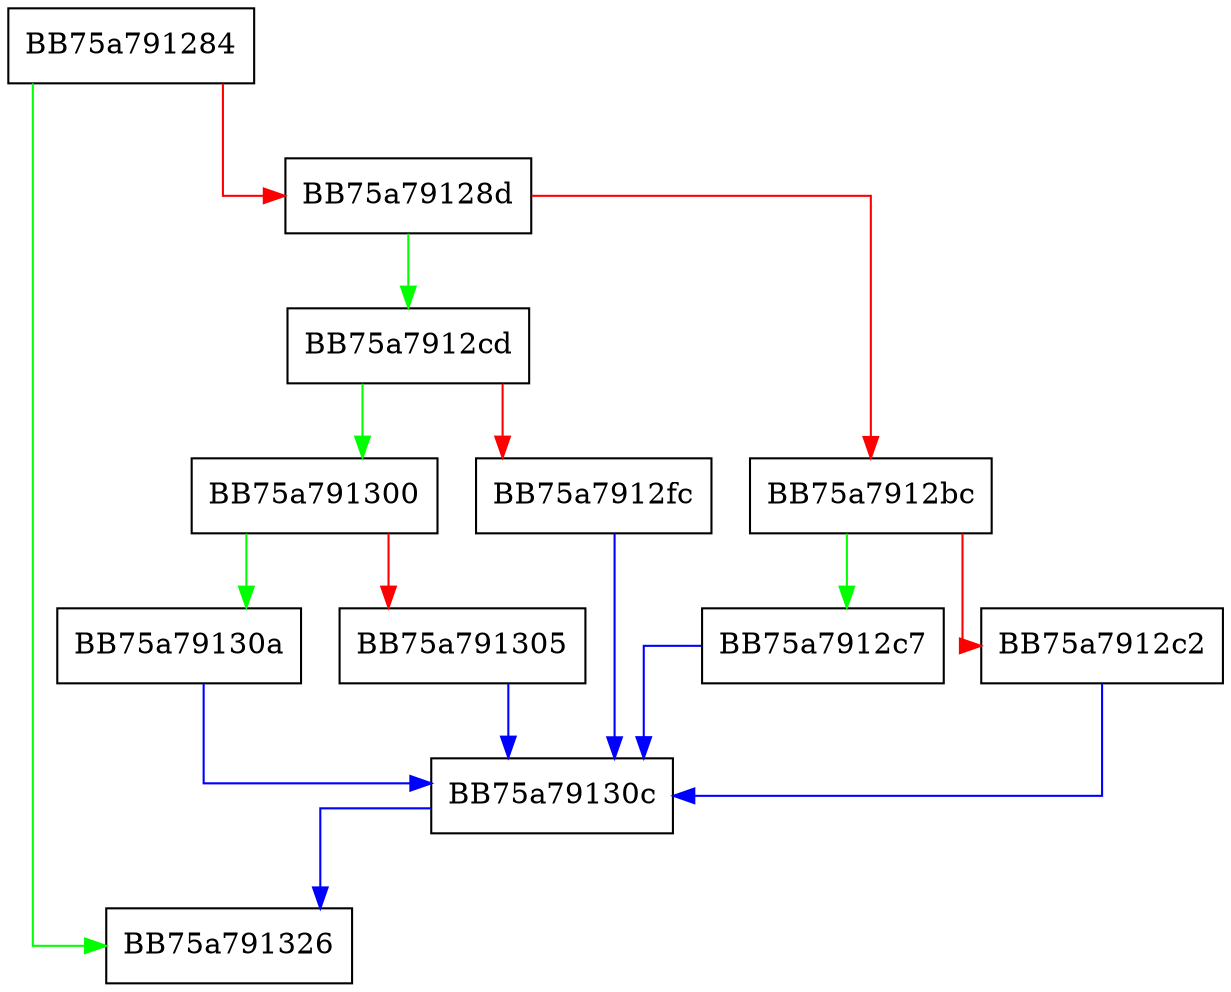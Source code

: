 digraph write_string {
  node [shape="box"];
  graph [splines=ortho];
  BB75a791284 -> BB75a791326 [color="green"];
  BB75a791284 -> BB75a79128d [color="red"];
  BB75a79128d -> BB75a7912cd [color="green"];
  BB75a79128d -> BB75a7912bc [color="red"];
  BB75a7912bc -> BB75a7912c7 [color="green"];
  BB75a7912bc -> BB75a7912c2 [color="red"];
  BB75a7912c2 -> BB75a79130c [color="blue"];
  BB75a7912c7 -> BB75a79130c [color="blue"];
  BB75a7912cd -> BB75a791300 [color="green"];
  BB75a7912cd -> BB75a7912fc [color="red"];
  BB75a7912fc -> BB75a79130c [color="blue"];
  BB75a791300 -> BB75a79130a [color="green"];
  BB75a791300 -> BB75a791305 [color="red"];
  BB75a791305 -> BB75a79130c [color="blue"];
  BB75a79130a -> BB75a79130c [color="blue"];
  BB75a79130c -> BB75a791326 [color="blue"];
}
